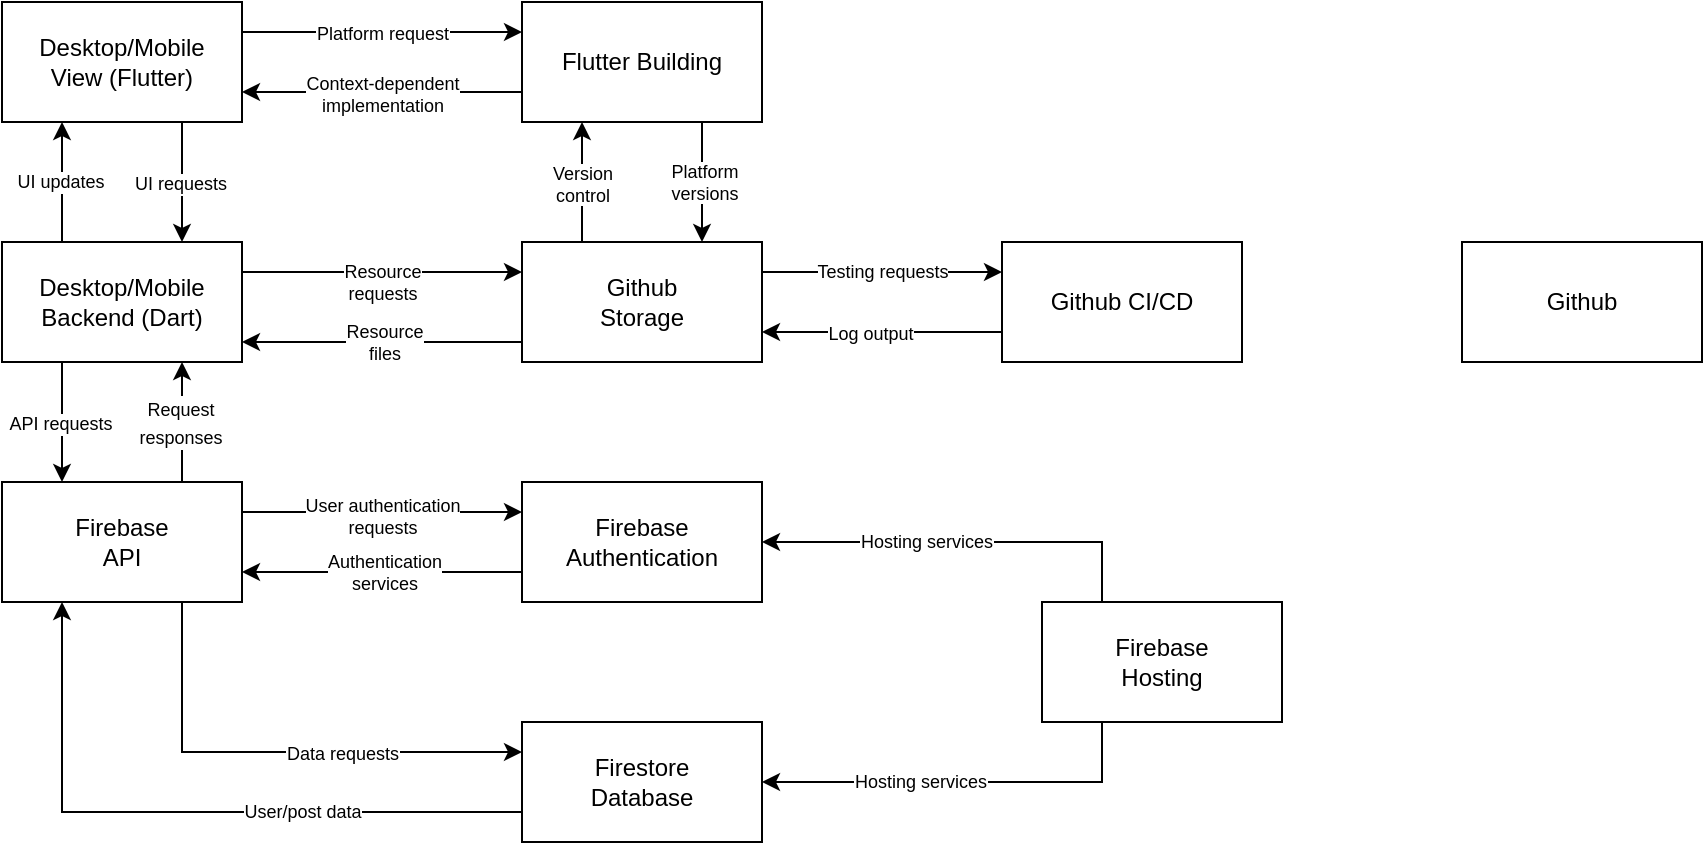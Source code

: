 <mxfile version="24.4.10" type="device">
  <diagram name="Page-1" id="tGig4PnMDk6VrNJtW51t">
    <mxGraphModel dx="1668" dy="456" grid="1" gridSize="10" guides="1" tooltips="1" connect="1" arrows="1" fold="1" page="1" pageScale="1" pageWidth="827" pageHeight="1169" math="0" shadow="0">
      <root>
        <mxCell id="0" />
        <mxCell id="1" parent="0" />
        <mxCell id="XceYk_KUCut2cU4rTJV0-29" style="edgeStyle=orthogonalEdgeStyle;rounded=0;orthogonalLoop=1;jettySize=auto;html=1;exitX=0;exitY=0.75;exitDx=0;exitDy=0;entryX=0.25;entryY=1;entryDx=0;entryDy=0;" edge="1" parent="1" source="XceYk_KUCut2cU4rTJV0-1" target="XceYk_KUCut2cU4rTJV0-8">
          <mxGeometry relative="1" as="geometry" />
        </mxCell>
        <mxCell id="XceYk_KUCut2cU4rTJV0-31" value="User/post data" style="edgeLabel;html=1;align=center;verticalAlign=middle;resizable=0;points=[];fontSize=9;" vertex="1" connectable="0" parent="XceYk_KUCut2cU4rTJV0-29">
          <mxGeometry x="-0.159" relative="1" as="geometry">
            <mxPoint x="31" as="offset" />
          </mxGeometry>
        </mxCell>
        <mxCell id="XceYk_KUCut2cU4rTJV0-1" value="Firestore&lt;br&gt;Database" style="rounded=0;whiteSpace=wrap;html=1;" vertex="1" parent="1">
          <mxGeometry x="100" y="440" width="120" height="60" as="geometry" />
        </mxCell>
        <mxCell id="XceYk_KUCut2cU4rTJV0-25" style="edgeStyle=orthogonalEdgeStyle;rounded=0;orthogonalLoop=1;jettySize=auto;html=1;exitX=0;exitY=0.75;exitDx=0;exitDy=0;entryX=1;entryY=0.75;entryDx=0;entryDy=0;" edge="1" parent="1" source="XceYk_KUCut2cU4rTJV0-2" target="XceYk_KUCut2cU4rTJV0-8">
          <mxGeometry relative="1" as="geometry" />
        </mxCell>
        <mxCell id="XceYk_KUCut2cU4rTJV0-26" value="Authentication&lt;br style=&quot;font-size: 9px;&quot;&gt;services" style="edgeLabel;html=1;align=center;verticalAlign=middle;resizable=0;points=[];fontSize=9;" vertex="1" connectable="0" parent="XceYk_KUCut2cU4rTJV0-25">
          <mxGeometry x="-0.162" relative="1" as="geometry">
            <mxPoint x="-11" as="offset" />
          </mxGeometry>
        </mxCell>
        <mxCell id="XceYk_KUCut2cU4rTJV0-2" value="Firebase&lt;br&gt;Authentication" style="rounded=0;whiteSpace=wrap;html=1;" vertex="1" parent="1">
          <mxGeometry x="100" y="320" width="120" height="60" as="geometry" />
        </mxCell>
        <mxCell id="XceYk_KUCut2cU4rTJV0-32" style="edgeStyle=orthogonalEdgeStyle;rounded=0;orthogonalLoop=1;jettySize=auto;html=1;exitX=0.25;exitY=0;exitDx=0;exitDy=0;entryX=1;entryY=0.5;entryDx=0;entryDy=0;" edge="1" parent="1" source="XceYk_KUCut2cU4rTJV0-4" target="XceYk_KUCut2cU4rTJV0-2">
          <mxGeometry relative="1" as="geometry" />
        </mxCell>
        <mxCell id="XceYk_KUCut2cU4rTJV0-34" value="Hosting services" style="edgeLabel;html=1;align=center;verticalAlign=middle;resizable=0;points=[];fontSize=9;" vertex="1" connectable="0" parent="XceYk_KUCut2cU4rTJV0-32">
          <mxGeometry x="0.182" y="-2" relative="1" as="geometry">
            <mxPoint y="2" as="offset" />
          </mxGeometry>
        </mxCell>
        <mxCell id="XceYk_KUCut2cU4rTJV0-33" style="edgeStyle=orthogonalEdgeStyle;rounded=0;orthogonalLoop=1;jettySize=auto;html=1;exitX=0.25;exitY=1;exitDx=0;exitDy=0;entryX=1;entryY=0.5;entryDx=0;entryDy=0;" edge="1" parent="1" source="XceYk_KUCut2cU4rTJV0-4" target="XceYk_KUCut2cU4rTJV0-1">
          <mxGeometry relative="1" as="geometry" />
        </mxCell>
        <mxCell id="XceYk_KUCut2cU4rTJV0-36" value="Hosting services" style="edgeLabel;html=1;align=center;verticalAlign=middle;resizable=0;points=[];fontSize=9;" vertex="1" connectable="0" parent="XceYk_KUCut2cU4rTJV0-33">
          <mxGeometry x="0.217" y="-4" relative="1" as="geometry">
            <mxPoint y="4" as="offset" />
          </mxGeometry>
        </mxCell>
        <mxCell id="XceYk_KUCut2cU4rTJV0-4" value="Firebase&lt;br&gt;Hosting" style="rounded=0;whiteSpace=wrap;html=1;" vertex="1" parent="1">
          <mxGeometry x="360" y="380" width="120" height="60" as="geometry" />
        </mxCell>
        <mxCell id="XceYk_KUCut2cU4rTJV0-5" value="Github" style="rounded=0;whiteSpace=wrap;html=1;" vertex="1" parent="1">
          <mxGeometry x="570" y="200" width="120" height="60" as="geometry" />
        </mxCell>
        <mxCell id="XceYk_KUCut2cU4rTJV0-11" style="edgeStyle=orthogonalEdgeStyle;rounded=0;orthogonalLoop=1;jettySize=auto;html=1;exitX=1;exitY=0.25;exitDx=0;exitDy=0;entryX=0;entryY=0.25;entryDx=0;entryDy=0;" edge="1" parent="1" source="XceYk_KUCut2cU4rTJV0-7" target="XceYk_KUCut2cU4rTJV0-9">
          <mxGeometry relative="1" as="geometry" />
        </mxCell>
        <mxCell id="XceYk_KUCut2cU4rTJV0-12" value="Resource&lt;br&gt;requests" style="edgeLabel;html=1;align=center;verticalAlign=middle;resizable=0;points=[];fontSize=9;" vertex="1" connectable="0" parent="XceYk_KUCut2cU4rTJV0-11">
          <mxGeometry x="0.222" y="2" relative="1" as="geometry">
            <mxPoint x="-16" y="7" as="offset" />
          </mxGeometry>
        </mxCell>
        <mxCell id="XceYk_KUCut2cU4rTJV0-17" style="edgeStyle=orthogonalEdgeStyle;rounded=0;orthogonalLoop=1;jettySize=auto;html=1;exitX=0.75;exitY=1;exitDx=0;exitDy=0;entryX=0.75;entryY=0;entryDx=0;entryDy=0;" edge="1" parent="1" source="XceYk_KUCut2cU4rTJV0-6" target="XceYk_KUCut2cU4rTJV0-7">
          <mxGeometry relative="1" as="geometry" />
        </mxCell>
        <mxCell id="XceYk_KUCut2cU4rTJV0-18" value="UI requests" style="edgeLabel;html=1;align=center;verticalAlign=middle;resizable=0;points=[];fontSize=9;" vertex="1" connectable="0" parent="XceYk_KUCut2cU4rTJV0-17">
          <mxGeometry x="-0.225" y="-1" relative="1" as="geometry">
            <mxPoint y="7" as="offset" />
          </mxGeometry>
        </mxCell>
        <mxCell id="XceYk_KUCut2cU4rTJV0-45" style="edgeStyle=orthogonalEdgeStyle;rounded=0;orthogonalLoop=1;jettySize=auto;html=1;exitX=1;exitY=0.25;exitDx=0;exitDy=0;entryX=0;entryY=0.25;entryDx=0;entryDy=0;" edge="1" parent="1" source="XceYk_KUCut2cU4rTJV0-6" target="XceYk_KUCut2cU4rTJV0-44">
          <mxGeometry relative="1" as="geometry" />
        </mxCell>
        <mxCell id="XceYk_KUCut2cU4rTJV0-48" value="Platform request" style="edgeLabel;html=1;align=center;verticalAlign=middle;resizable=0;points=[];fontSize=9;" vertex="1" connectable="0" parent="XceYk_KUCut2cU4rTJV0-45">
          <mxGeometry x="-0.004" y="-1" relative="1" as="geometry">
            <mxPoint as="offset" />
          </mxGeometry>
        </mxCell>
        <mxCell id="XceYk_KUCut2cU4rTJV0-6" value="Desktop/Mobile&lt;br&gt;View (Flutter)" style="rounded=0;whiteSpace=wrap;html=1;" vertex="1" parent="1">
          <mxGeometry x="-160" y="80" width="120" height="60" as="geometry" />
        </mxCell>
        <mxCell id="XceYk_KUCut2cU4rTJV0-15" style="edgeStyle=orthogonalEdgeStyle;rounded=0;orthogonalLoop=1;jettySize=auto;html=1;exitX=0.25;exitY=0;exitDx=0;exitDy=0;entryX=0.25;entryY=1;entryDx=0;entryDy=0;" edge="1" parent="1" source="XceYk_KUCut2cU4rTJV0-7" target="XceYk_KUCut2cU4rTJV0-6">
          <mxGeometry relative="1" as="geometry" />
        </mxCell>
        <mxCell id="XceYk_KUCut2cU4rTJV0-16" value="&lt;font style=&quot;font-size: 9px;&quot;&gt;UI updates&lt;/font&gt;" style="edgeLabel;html=1;align=center;verticalAlign=middle;resizable=0;points=[];fontSize=9;" vertex="1" connectable="0" parent="XceYk_KUCut2cU4rTJV0-15">
          <mxGeometry x="0.035" y="1" relative="1" as="geometry">
            <mxPoint y="1" as="offset" />
          </mxGeometry>
        </mxCell>
        <mxCell id="XceYk_KUCut2cU4rTJV0-19" style="edgeStyle=orthogonalEdgeStyle;rounded=0;orthogonalLoop=1;jettySize=auto;html=1;exitX=0.25;exitY=1;exitDx=0;exitDy=0;entryX=0.25;entryY=0;entryDx=0;entryDy=0;" edge="1" parent="1" source="XceYk_KUCut2cU4rTJV0-7" target="XceYk_KUCut2cU4rTJV0-8">
          <mxGeometry relative="1" as="geometry" />
        </mxCell>
        <mxCell id="XceYk_KUCut2cU4rTJV0-20" value="API requests" style="edgeLabel;html=1;align=center;verticalAlign=middle;resizable=0;points=[];fontSize=9;" vertex="1" connectable="0" parent="XceYk_KUCut2cU4rTJV0-19">
          <mxGeometry x="-0.124" y="-1" relative="1" as="geometry">
            <mxPoint y="4" as="offset" />
          </mxGeometry>
        </mxCell>
        <mxCell id="XceYk_KUCut2cU4rTJV0-7" value="Desktop/Mobile Backend (Dart)" style="rounded=0;whiteSpace=wrap;html=1;" vertex="1" parent="1">
          <mxGeometry x="-160" y="200" width="120" height="60" as="geometry" />
        </mxCell>
        <mxCell id="XceYk_KUCut2cU4rTJV0-21" style="edgeStyle=orthogonalEdgeStyle;rounded=0;orthogonalLoop=1;jettySize=auto;html=1;exitX=0.75;exitY=0;exitDx=0;exitDy=0;entryX=0.75;entryY=1;entryDx=0;entryDy=0;" edge="1" parent="1" source="XceYk_KUCut2cU4rTJV0-8" target="XceYk_KUCut2cU4rTJV0-7">
          <mxGeometry relative="1" as="geometry" />
        </mxCell>
        <mxCell id="XceYk_KUCut2cU4rTJV0-22" value="&lt;font style=&quot;font-size: 9px;&quot;&gt;Request&lt;br&gt;responses&lt;/font&gt;" style="edgeLabel;html=1;align=center;verticalAlign=middle;resizable=0;points=[];" vertex="1" connectable="0" parent="XceYk_KUCut2cU4rTJV0-21">
          <mxGeometry x="-0.13" y="1" relative="1" as="geometry">
            <mxPoint y="-4" as="offset" />
          </mxGeometry>
        </mxCell>
        <mxCell id="XceYk_KUCut2cU4rTJV0-23" style="edgeStyle=orthogonalEdgeStyle;rounded=0;orthogonalLoop=1;jettySize=auto;html=1;exitX=1;exitY=0.25;exitDx=0;exitDy=0;entryX=0;entryY=0.25;entryDx=0;entryDy=0;" edge="1" parent="1" source="XceYk_KUCut2cU4rTJV0-8" target="XceYk_KUCut2cU4rTJV0-2">
          <mxGeometry relative="1" as="geometry" />
        </mxCell>
        <mxCell id="XceYk_KUCut2cU4rTJV0-24" value="User authentication &lt;br style=&quot;font-size: 9px;&quot;&gt;requests" style="edgeLabel;html=1;align=center;verticalAlign=middle;resizable=0;points=[];fontSize=9;" vertex="1" connectable="0" parent="XceYk_KUCut2cU4rTJV0-23">
          <mxGeometry x="0.228" y="-2" relative="1" as="geometry">
            <mxPoint x="-16" as="offset" />
          </mxGeometry>
        </mxCell>
        <mxCell id="XceYk_KUCut2cU4rTJV0-28" style="edgeStyle=orthogonalEdgeStyle;rounded=0;orthogonalLoop=1;jettySize=auto;html=1;exitX=0.75;exitY=1;exitDx=0;exitDy=0;entryX=0;entryY=0.25;entryDx=0;entryDy=0;" edge="1" parent="1" source="XceYk_KUCut2cU4rTJV0-8" target="XceYk_KUCut2cU4rTJV0-1">
          <mxGeometry relative="1" as="geometry" />
        </mxCell>
        <mxCell id="XceYk_KUCut2cU4rTJV0-30" value="Data requests" style="edgeLabel;html=1;align=center;verticalAlign=middle;resizable=0;points=[];fontSize=9;" vertex="1" connectable="0" parent="XceYk_KUCut2cU4rTJV0-28">
          <mxGeometry x="-0.006" y="-1" relative="1" as="geometry">
            <mxPoint x="33" as="offset" />
          </mxGeometry>
        </mxCell>
        <mxCell id="XceYk_KUCut2cU4rTJV0-8" value="Firebase&lt;br&gt;API" style="rounded=0;whiteSpace=wrap;html=1;" vertex="1" parent="1">
          <mxGeometry x="-160" y="320" width="120" height="60" as="geometry" />
        </mxCell>
        <mxCell id="XceYk_KUCut2cU4rTJV0-13" style="edgeStyle=orthogonalEdgeStyle;rounded=0;orthogonalLoop=1;jettySize=auto;html=1;exitX=0;exitY=0.75;exitDx=0;exitDy=0;entryX=1;entryY=0.75;entryDx=0;entryDy=0;" edge="1" parent="1">
          <mxGeometry relative="1" as="geometry">
            <mxPoint x="100" y="250" as="sourcePoint" />
            <mxPoint x="-40" y="250" as="targetPoint" />
            <Array as="points">
              <mxPoint x="80" y="250" />
              <mxPoint x="80" y="250" />
            </Array>
          </mxGeometry>
        </mxCell>
        <mxCell id="XceYk_KUCut2cU4rTJV0-14" value="Resource&lt;br&gt;files" style="edgeLabel;html=1;align=center;verticalAlign=middle;resizable=0;points=[];fontSize=9;" vertex="1" connectable="0" parent="XceYk_KUCut2cU4rTJV0-13">
          <mxGeometry x="0.222" y="-1" relative="1" as="geometry">
            <mxPoint x="16" y="1" as="offset" />
          </mxGeometry>
        </mxCell>
        <mxCell id="XceYk_KUCut2cU4rTJV0-39" style="edgeStyle=orthogonalEdgeStyle;rounded=0;orthogonalLoop=1;jettySize=auto;html=1;exitX=1;exitY=0.25;exitDx=0;exitDy=0;entryX=0;entryY=0.25;entryDx=0;entryDy=0;" edge="1" parent="1" source="XceYk_KUCut2cU4rTJV0-9" target="XceYk_KUCut2cU4rTJV0-37">
          <mxGeometry relative="1" as="geometry" />
        </mxCell>
        <mxCell id="XceYk_KUCut2cU4rTJV0-42" value="Testing requests" style="edgeLabel;html=1;align=center;verticalAlign=middle;resizable=0;points=[];fontSize=9;" vertex="1" connectable="0" parent="XceYk_KUCut2cU4rTJV0-39">
          <mxGeometry x="-0.006" relative="1" as="geometry">
            <mxPoint as="offset" />
          </mxGeometry>
        </mxCell>
        <mxCell id="XceYk_KUCut2cU4rTJV0-50" style="edgeStyle=orthogonalEdgeStyle;rounded=0;orthogonalLoop=1;jettySize=auto;html=1;exitX=0.25;exitY=0;exitDx=0;exitDy=0;entryX=0.25;entryY=1;entryDx=0;entryDy=0;" edge="1" parent="1" source="XceYk_KUCut2cU4rTJV0-9" target="XceYk_KUCut2cU4rTJV0-44">
          <mxGeometry relative="1" as="geometry" />
        </mxCell>
        <mxCell id="XceYk_KUCut2cU4rTJV0-52" value="Version&lt;br style=&quot;font-size: 9px;&quot;&gt;control" style="edgeLabel;html=1;align=center;verticalAlign=middle;resizable=0;points=[];fontSize=9;" vertex="1" connectable="0" parent="XceYk_KUCut2cU4rTJV0-50">
          <mxGeometry x="0.156" relative="1" as="geometry">
            <mxPoint y="5" as="offset" />
          </mxGeometry>
        </mxCell>
        <mxCell id="XceYk_KUCut2cU4rTJV0-9" value="Github&lt;br&gt;Storage" style="rounded=0;whiteSpace=wrap;html=1;" vertex="1" parent="1">
          <mxGeometry x="100" y="200" width="120" height="60" as="geometry" />
        </mxCell>
        <mxCell id="XceYk_KUCut2cU4rTJV0-40" style="edgeStyle=orthogonalEdgeStyle;rounded=0;orthogonalLoop=1;jettySize=auto;html=1;exitX=0;exitY=0.75;exitDx=0;exitDy=0;entryX=1;entryY=0.75;entryDx=0;entryDy=0;" edge="1" parent="1" source="XceYk_KUCut2cU4rTJV0-37" target="XceYk_KUCut2cU4rTJV0-9">
          <mxGeometry relative="1" as="geometry" />
        </mxCell>
        <mxCell id="XceYk_KUCut2cU4rTJV0-43" value="Log output" style="edgeLabel;html=1;align=center;verticalAlign=middle;resizable=0;points=[];fontSize=9;" vertex="1" connectable="0" parent="XceYk_KUCut2cU4rTJV0-40">
          <mxGeometry x="0.109" y="1" relative="1" as="geometry">
            <mxPoint as="offset" />
          </mxGeometry>
        </mxCell>
        <mxCell id="XceYk_KUCut2cU4rTJV0-37" value="Github CI/CD" style="rounded=0;whiteSpace=wrap;html=1;" vertex="1" parent="1">
          <mxGeometry x="340" y="200" width="120" height="60" as="geometry" />
        </mxCell>
        <mxCell id="XceYk_KUCut2cU4rTJV0-46" style="edgeStyle=orthogonalEdgeStyle;rounded=0;orthogonalLoop=1;jettySize=auto;html=1;exitX=0;exitY=0.75;exitDx=0;exitDy=0;entryX=1;entryY=0.75;entryDx=0;entryDy=0;" edge="1" parent="1" source="XceYk_KUCut2cU4rTJV0-44" target="XceYk_KUCut2cU4rTJV0-6">
          <mxGeometry relative="1" as="geometry" />
        </mxCell>
        <mxCell id="XceYk_KUCut2cU4rTJV0-47" value="Context-dependent&lt;br style=&quot;font-size: 9px;&quot;&gt;implementation" style="edgeLabel;html=1;align=center;verticalAlign=middle;resizable=0;points=[];fontSize=9;" vertex="1" connectable="0" parent="XceYk_KUCut2cU4rTJV0-46">
          <mxGeometry x="0.184" y="1" relative="1" as="geometry">
            <mxPoint x="13" as="offset" />
          </mxGeometry>
        </mxCell>
        <mxCell id="XceYk_KUCut2cU4rTJV0-49" style="edgeStyle=orthogonalEdgeStyle;rounded=0;orthogonalLoop=1;jettySize=auto;html=1;exitX=0.75;exitY=1;exitDx=0;exitDy=0;entryX=0.75;entryY=0;entryDx=0;entryDy=0;" edge="1" parent="1" source="XceYk_KUCut2cU4rTJV0-44" target="XceYk_KUCut2cU4rTJV0-9">
          <mxGeometry relative="1" as="geometry" />
        </mxCell>
        <mxCell id="XceYk_KUCut2cU4rTJV0-53" value="Platform&lt;br style=&quot;font-size: 9px;&quot;&gt;versions" style="edgeLabel;html=1;align=center;verticalAlign=middle;resizable=0;points=[];fontSize=9;" vertex="1" connectable="0" parent="XceYk_KUCut2cU4rTJV0-49">
          <mxGeometry x="-0.14" y="1" relative="1" as="geometry">
            <mxPoint y="4" as="offset" />
          </mxGeometry>
        </mxCell>
        <mxCell id="XceYk_KUCut2cU4rTJV0-44" value="Flutter Building" style="rounded=0;whiteSpace=wrap;html=1;" vertex="1" parent="1">
          <mxGeometry x="100" y="80" width="120" height="60" as="geometry" />
        </mxCell>
      </root>
    </mxGraphModel>
  </diagram>
</mxfile>
